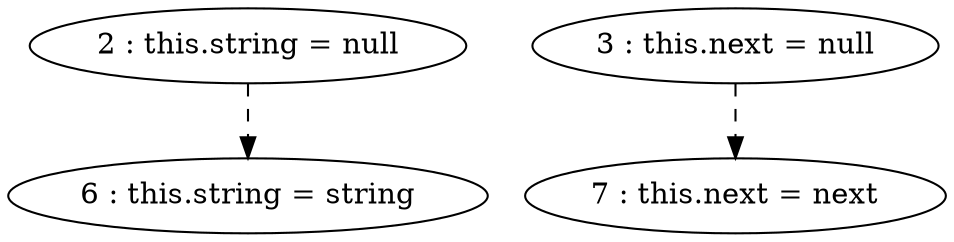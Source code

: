 digraph G {
"2 : this.string = null"
"2 : this.string = null" -> "6 : this.string = string" [style=dashed]
"3 : this.next = null"
"3 : this.next = null" -> "7 : this.next = next" [style=dashed]
"6 : this.string = string"
"7 : this.next = next"
}